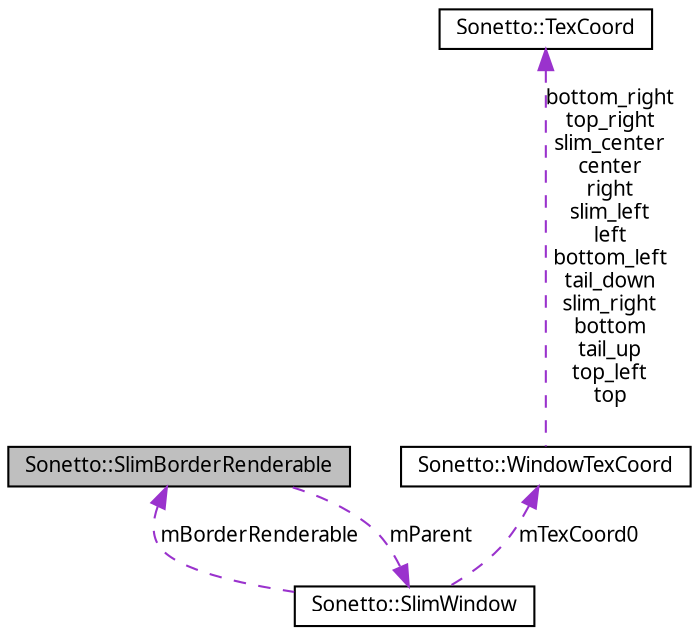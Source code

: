 digraph G
{
  bgcolor="transparent";
  edge [fontname="FreeSans.ttf",fontsize=10,labelfontname="FreeSans.ttf",labelfontsize=10];
  node [fontname="FreeSans.ttf",fontsize=10,shape=record];
  Node1 [label="Sonetto::SlimBorderRenderable",height=0.2,width=0.4,color="black", fillcolor="grey75", style="filled" fontcolor="black"];
  Node2 -> Node1 [dir=back,color="darkorchid3",fontsize=10,style="dashed",label="mParent",fontname="FreeSans.ttf"];
  Node2 [label="Sonetto::SlimWindow",height=0.2,width=0.4,color="black",URL="$class_sonetto_1_1_slim_window.html"];
  Node3 -> Node2 [dir=back,color="darkorchid3",fontsize=10,style="dashed",label="mTexCoord0",fontname="FreeSans.ttf"];
  Node3 [label="Sonetto::WindowTexCoord",height=0.2,width=0.4,color="black",URL="$struct_sonetto_1_1_window_tex_coord.html"];
  Node4 -> Node3 [dir=back,color="darkorchid3",fontsize=10,style="dashed",label="bottom_right\ntop_right\nslim_center\ncenter\nright\nslim_left\nleft\nbottom_left\ntail_down\nslim_right\nbottom\ntail_up\ntop_left\ntop",fontname="FreeSans.ttf"];
  Node4 [label="Sonetto::TexCoord",height=0.2,width=0.4,color="black",URL="$struct_sonetto_1_1_tex_coord.html"];
  Node1 -> Node2 [dir=back,color="darkorchid3",fontsize=10,style="dashed",label="mBorderRenderable",fontname="FreeSans.ttf"];
}
